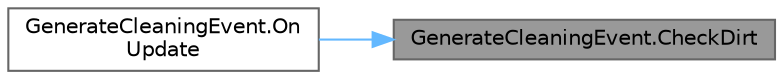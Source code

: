 digraph "GenerateCleaningEvent.CheckDirt"
{
 // LATEX_PDF_SIZE
  bgcolor="transparent";
  edge [fontname=Helvetica,fontsize=10,labelfontname=Helvetica,labelfontsize=10];
  node [fontname=Helvetica,fontsize=10,shape=box,height=0.2,width=0.4];
  rankdir="RL";
  Node1 [id="Node000001",label="GenerateCleaningEvent.CheckDirt",height=0.2,width=0.4,color="gray40", fillcolor="grey60", style="filled", fontcolor="black",tooltip=" "];
  Node1 -> Node2 [id="edge1_Node000001_Node000002",dir="back",color="steelblue1",style="solid",tooltip=" "];
  Node2 [id="Node000002",label="GenerateCleaningEvent.On\lUpdate",height=0.2,width=0.4,color="grey40", fillcolor="white", style="filled",URL="$class_generate_cleaning_event.html#a7d0c77e47be73520df08c896e47f8ff1",tooltip="イベント実行処理"];
}
